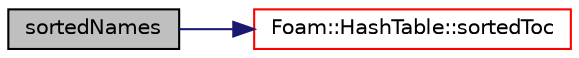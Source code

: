 digraph "sortedNames"
{
  bgcolor="transparent";
  edge [fontname="Helvetica",fontsize="10",labelfontname="Helvetica",labelfontsize="10"];
  node [fontname="Helvetica",fontsize="10",shape=record];
  rankdir="LR";
  Node1 [label="sortedNames",height=0.2,width=0.4,color="black", fillcolor="grey75", style="filled", fontcolor="black"];
  Node1 -> Node2 [color="midnightblue",fontsize="10",style="solid",fontname="Helvetica"];
  Node2 [label="Foam::HashTable::sortedToc",height=0.2,width=0.4,color="red",URL="$a00994.html#a239049ebafee5b14167ee937667d4692",tooltip="Return the table of contents as a sorted list. "];
}
